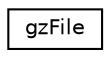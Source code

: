 digraph "Graphical Class Hierarchy"
{
  edge [fontname="Helvetica",fontsize="10",labelfontname="Helvetica",labelfontsize="10"];
  node [fontname="Helvetica",fontsize="10",shape=record];
  rankdir="LR";
  Node1 [label="gzFile",height=0.2,width=0.4,color="black", fillcolor="white", style="filled",URL="$zlib_8h.html#structgz_file__s"];
}

